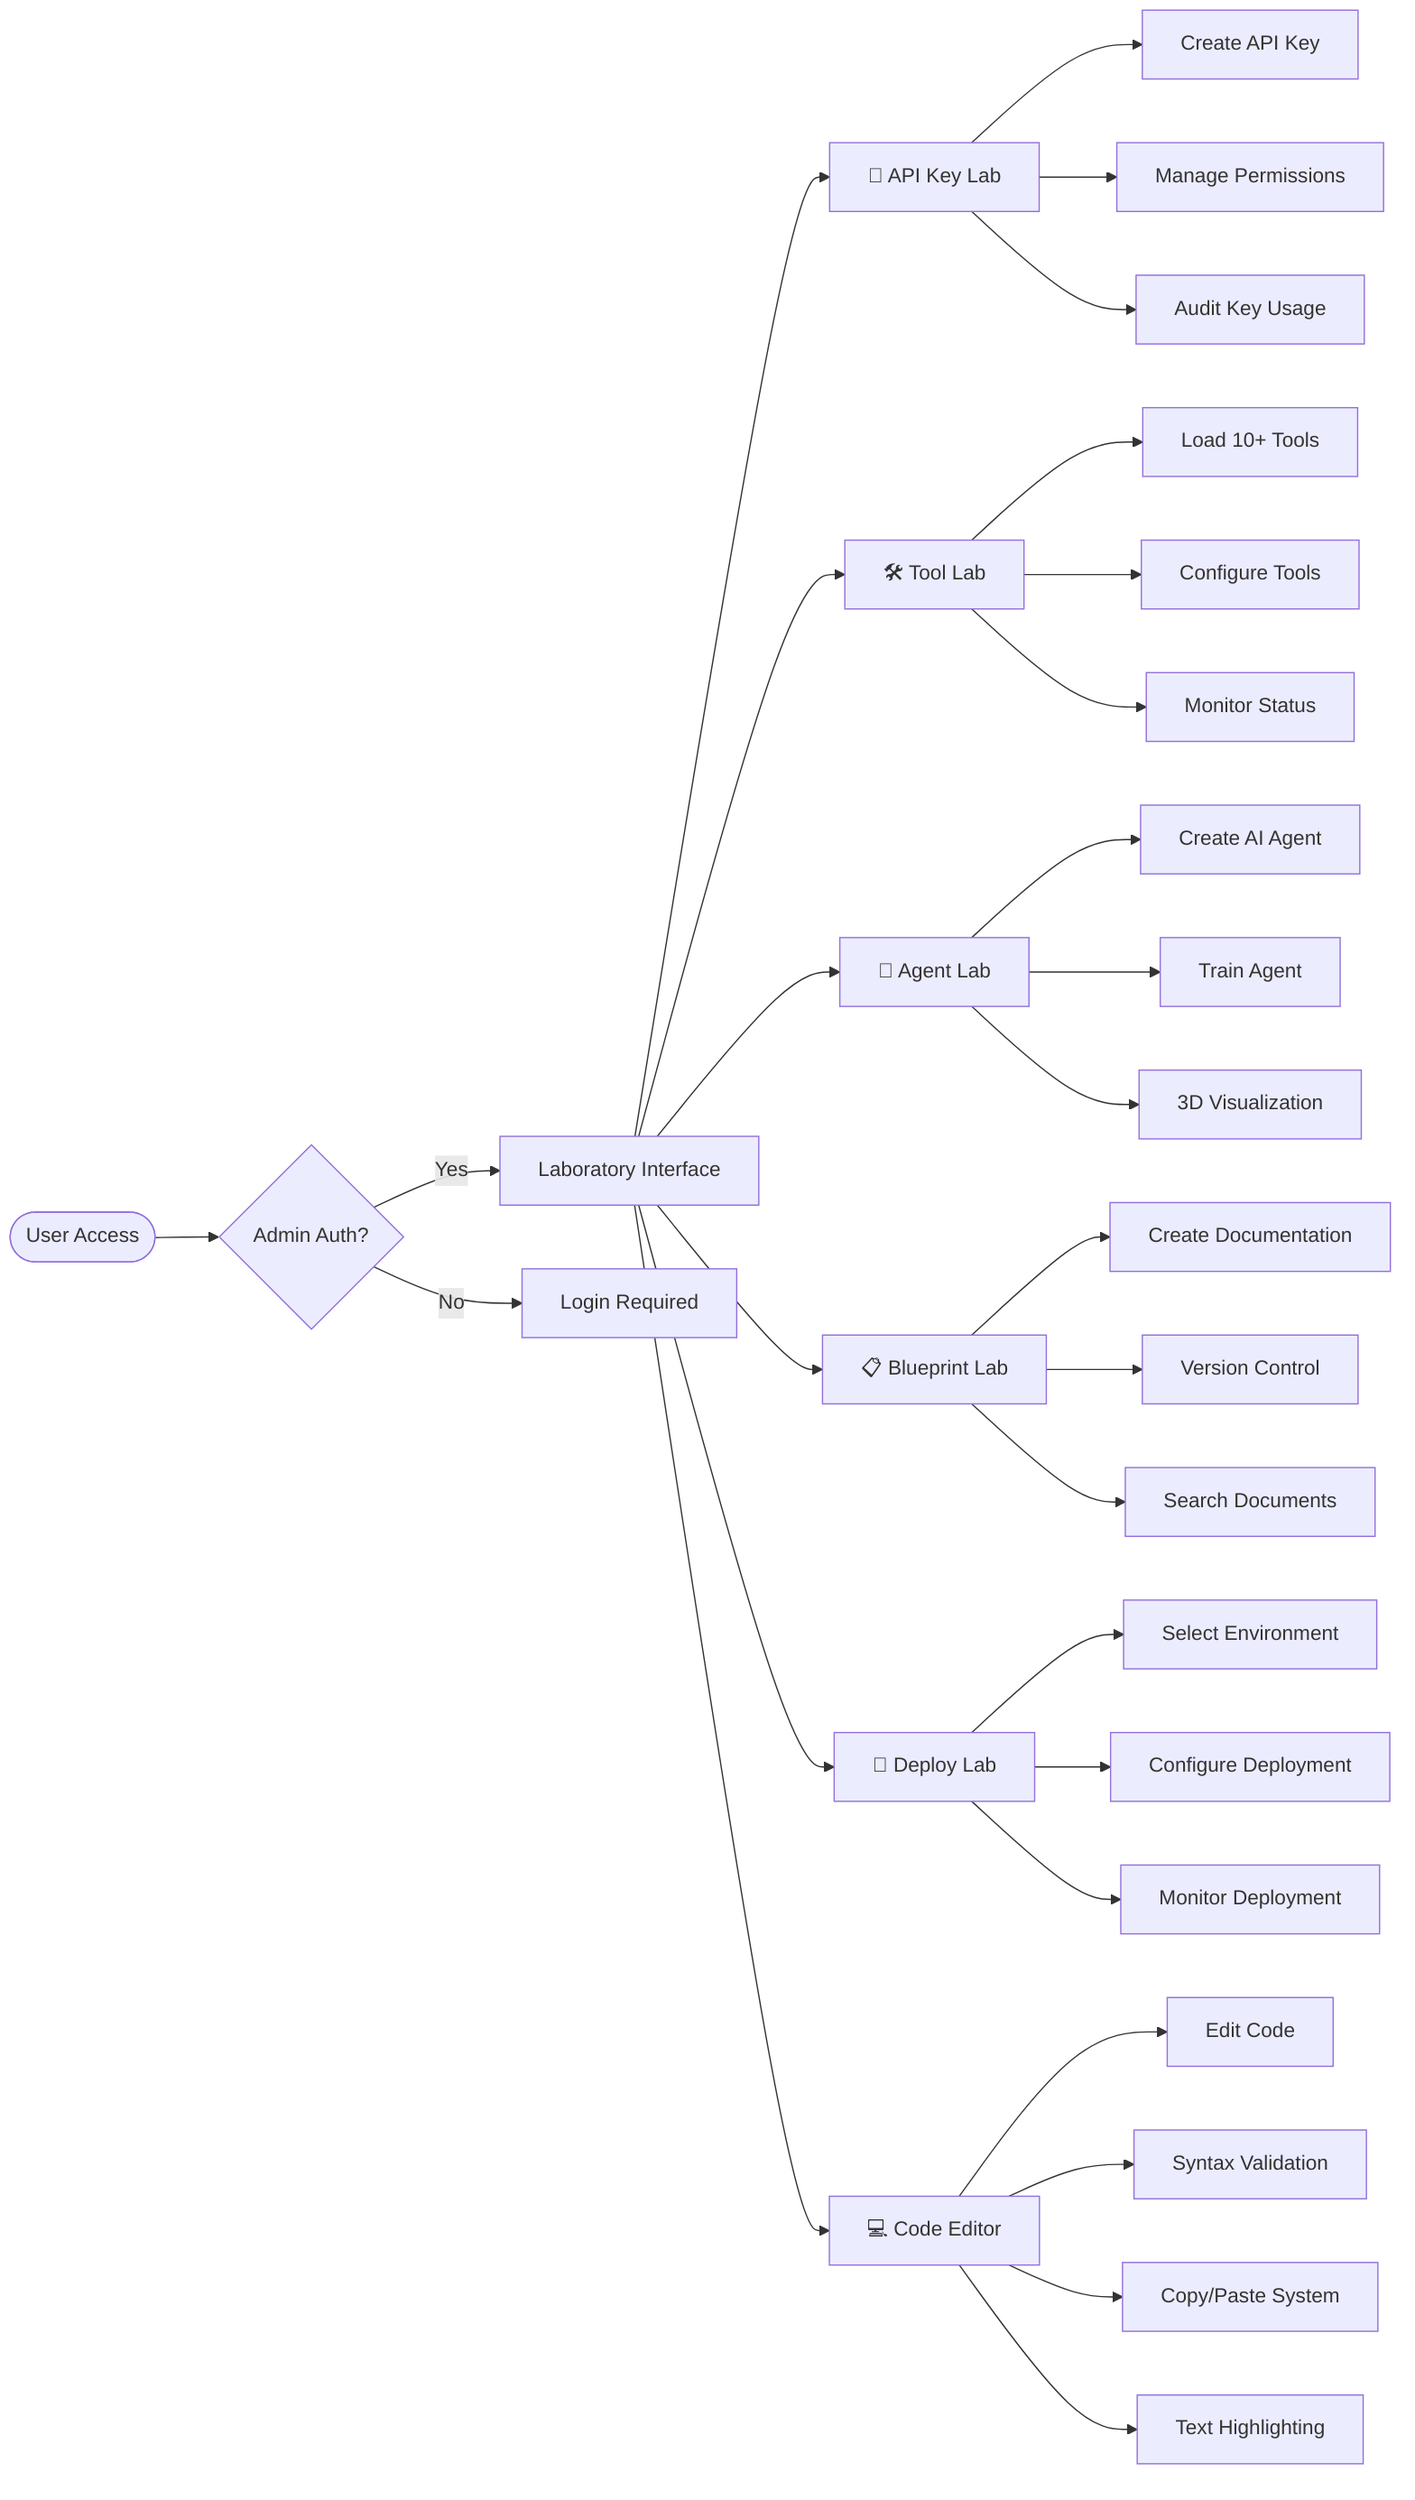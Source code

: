 graph LR
    User([User Access]) --> Auth{Admin Auth?}
    Auth -->|Yes| LabInterface[Laboratory Interface]
    Auth -->|No| Login[Login Required]
    
    LabInterface --> APIKeyLab[🔑 API Key Lab]
    LabInterface --> ToolLab[🛠️ Tool Lab]
    LabInterface --> AgentLab[🤖 Agent Lab]
    LabInterface --> BlueprintLab[📋 Blueprint Lab]
    LabInterface --> DeployLab[🚀 Deploy Lab]
    LabInterface --> CodeEditor[💻 Code Editor]
    
    %% API Key Lab
    APIKeyLab --> CreateKey[Create API Key]
    APIKeyLab --> ManagePerms[Manage Permissions]
    APIKeyLab --> AuditKeys[Audit Key Usage]
    
    %% Tool Lab
    ToolLab --> LoadTools[Load 10+ Tools]
    ToolLab --> ConfigTools[Configure Tools]
    ToolLab --> MonitorTools[Monitor Status]
    
    %% Agent Lab
    AgentLab --> CreateAgent[Create AI Agent]
    AgentLab --> TrainAgent[Train Agent]
    AgentLab --> Visualize3D[3D Visualization]
    
    %% Blueprint Lab
    BlueprintLab --> CreateDoc[Create Documentation]
    BlueprintLab --> VersionControl[Version Control]
    BlueprintLab --> SearchDocs[Search Documents]
    
    %% Deploy Lab
    DeployLab --> SelectEnv[Select Environment]
    DeployLab --> ConfigDeploy[Configure Deployment]
    DeployLab --> MonitorDeploy[Monitor Deployment]
    
    %% Code Editor
    CodeEditor --> EditCode[Edit Code]
    CodeEditor --> SyntaxCheck[Syntax Validation]
    CodeEditor --> CopyPaste[Copy/Paste System]
    CodeEditor --> Highlight[Text Highlighting]
